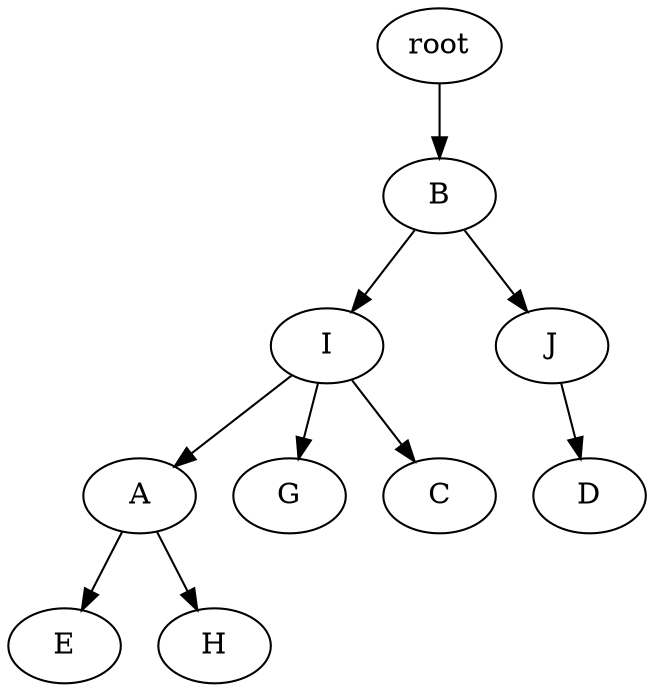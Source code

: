 strict digraph G {
	graph [name=G];
	0	[label=root];
	1	[label=B];
	0 -> 1;
	2	[label=I];
	1 -> 2;
	3	[label=J];
	1 -> 3;
	4	[label=A];
	2 -> 4;
	5	[label=G];
	2 -> 5;
	6	[label=C];
	2 -> 6;
	7	[label=D];
	3 -> 7;
	8	[label=E];
	4 -> 8;
	9	[label=H];
	4 -> 9;
}
